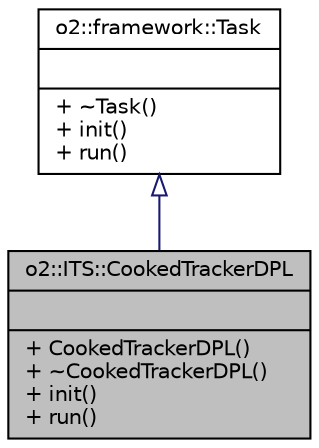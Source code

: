 digraph "o2::ITS::CookedTrackerDPL"
{
 // INTERACTIVE_SVG=YES
  bgcolor="transparent";
  edge [fontname="Helvetica",fontsize="10",labelfontname="Helvetica",labelfontsize="10"];
  node [fontname="Helvetica",fontsize="10",shape=record];
  Node1 [label="{o2::ITS::CookedTrackerDPL\n||+ CookedTrackerDPL()\l+ ~CookedTrackerDPL()\l+ init()\l+ run()\l}",height=0.2,width=0.4,color="black", fillcolor="grey75", style="filled" fontcolor="black"];
  Node2 -> Node1 [dir="back",color="midnightblue",fontsize="10",style="solid",arrowtail="onormal",fontname="Helvetica"];
  Node2 [label="{o2::framework::Task\n||+ ~Task()\l+ init()\l+ run()\l}",height=0.2,width=0.4,color="black",URL="$de/dac/classo2_1_1framework_1_1Task.html"];
}
